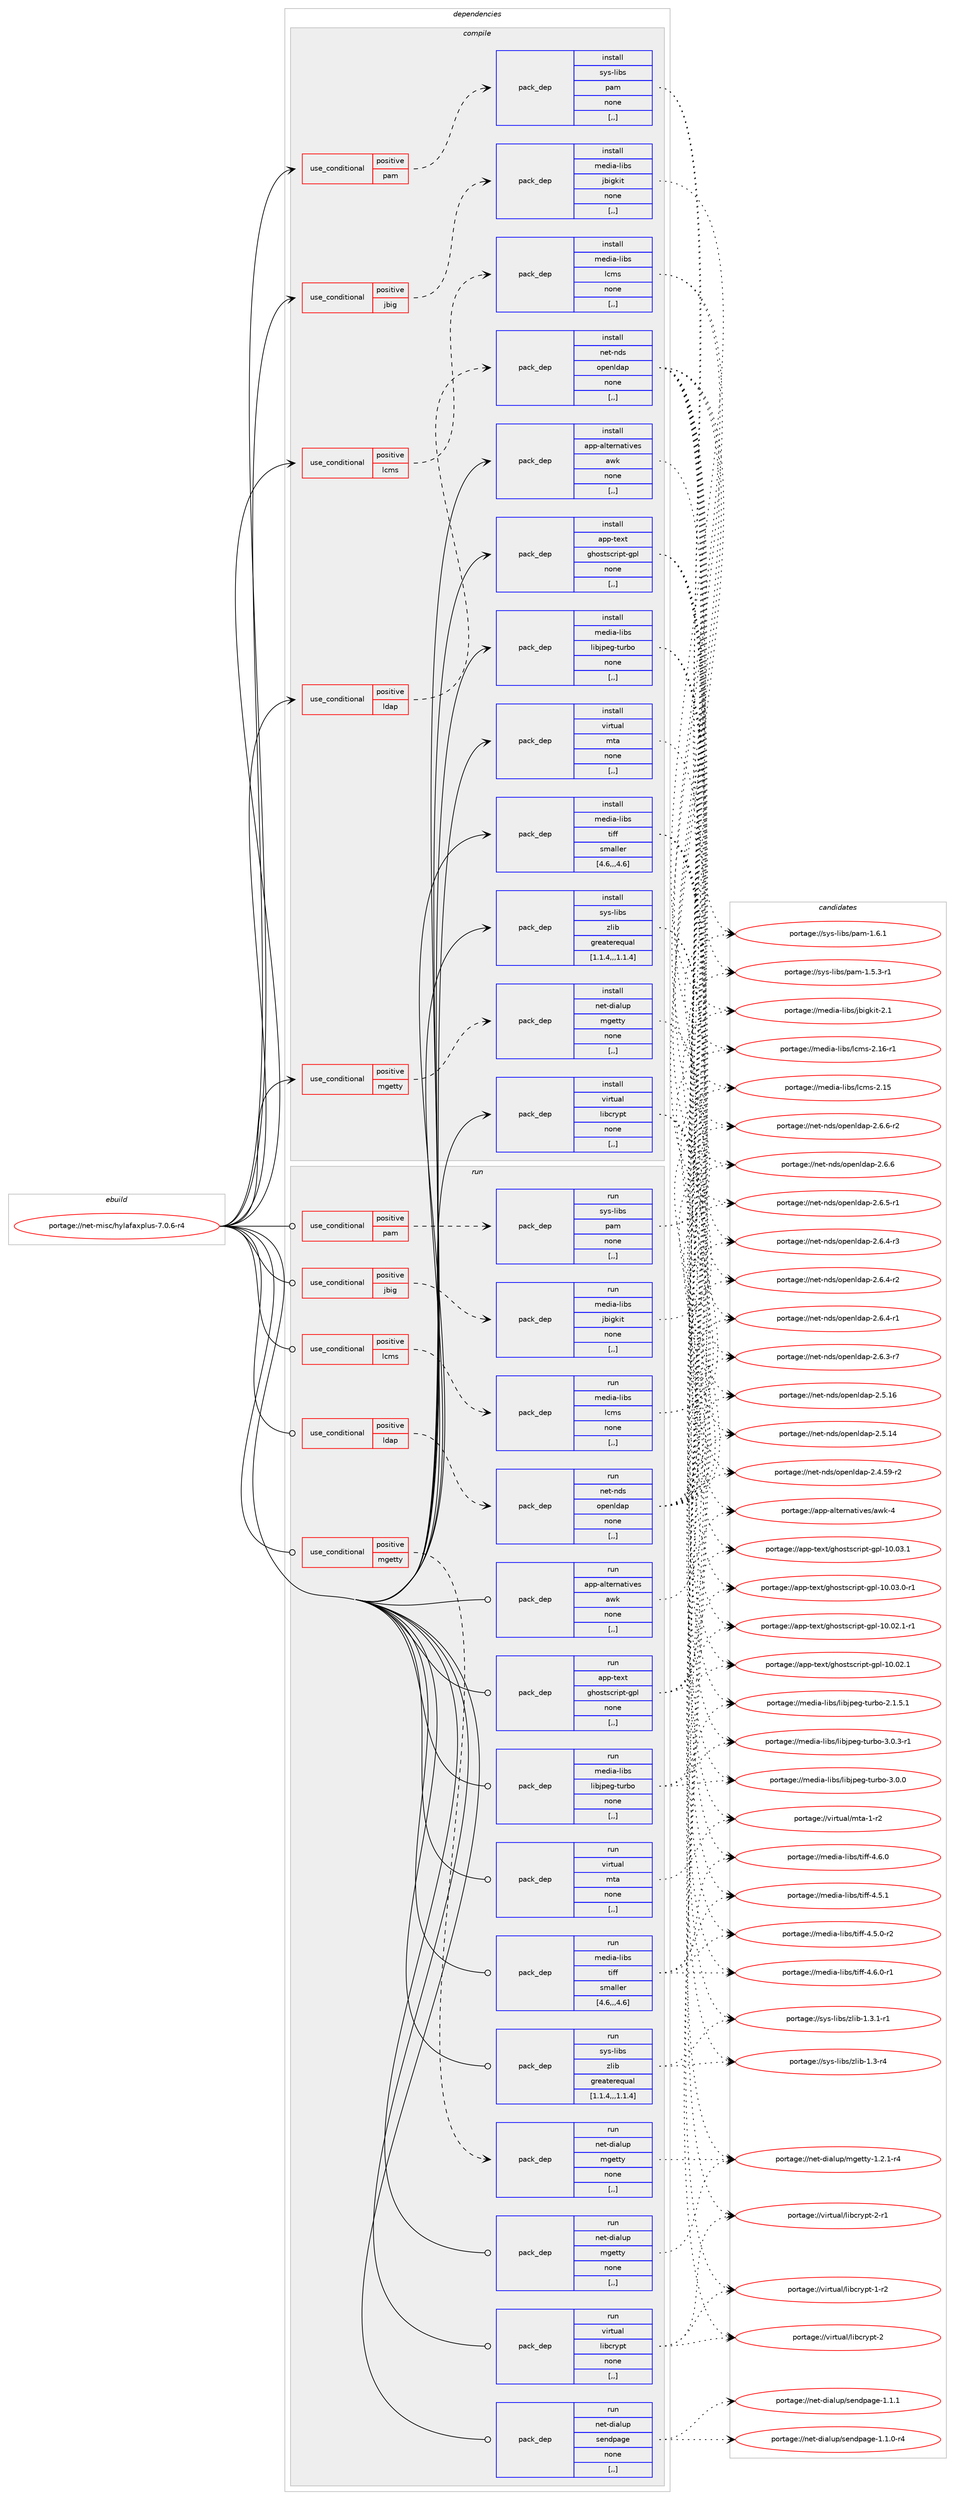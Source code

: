 digraph prolog {

# *************
# Graph options
# *************

newrank=true;
concentrate=true;
compound=true;
graph [rankdir=LR,fontname=Helvetica,fontsize=10,ranksep=1.5];#, ranksep=2.5, nodesep=0.2];
edge  [arrowhead=vee];
node  [fontname=Helvetica,fontsize=10];

# **********
# The ebuild
# **********

subgraph cluster_leftcol {
color=gray;
label=<<i>ebuild</i>>;
id [label="portage://net-misc/hylafaxplus-7.0.6-r4", color=red, width=4, href="../net-misc/hylafaxplus-7.0.6-r4.svg"];
}

# ****************
# The dependencies
# ****************

subgraph cluster_midcol {
color=gray;
label=<<i>dependencies</i>>;
subgraph cluster_compile {
fillcolor="#eeeeee";
style=filled;
label=<<i>compile</i>>;
subgraph cond97611 {
dependency370938 [label=<<TABLE BORDER="0" CELLBORDER="1" CELLSPACING="0" CELLPADDING="4"><TR><TD ROWSPAN="3" CELLPADDING="10">use_conditional</TD></TR><TR><TD>positive</TD></TR><TR><TD>jbig</TD></TR></TABLE>>, shape=none, color=red];
subgraph pack270665 {
dependency370939 [label=<<TABLE BORDER="0" CELLBORDER="1" CELLSPACING="0" CELLPADDING="4" WIDTH="220"><TR><TD ROWSPAN="6" CELLPADDING="30">pack_dep</TD></TR><TR><TD WIDTH="110">install</TD></TR><TR><TD>media-libs</TD></TR><TR><TD>jbigkit</TD></TR><TR><TD>none</TD></TR><TR><TD>[,,]</TD></TR></TABLE>>, shape=none, color=blue];
}
dependency370938:e -> dependency370939:w [weight=20,style="dashed",arrowhead="vee"];
}
id:e -> dependency370938:w [weight=20,style="solid",arrowhead="vee"];
subgraph cond97612 {
dependency370940 [label=<<TABLE BORDER="0" CELLBORDER="1" CELLSPACING="0" CELLPADDING="4"><TR><TD ROWSPAN="3" CELLPADDING="10">use_conditional</TD></TR><TR><TD>positive</TD></TR><TR><TD>lcms</TD></TR></TABLE>>, shape=none, color=red];
subgraph pack270666 {
dependency370941 [label=<<TABLE BORDER="0" CELLBORDER="1" CELLSPACING="0" CELLPADDING="4" WIDTH="220"><TR><TD ROWSPAN="6" CELLPADDING="30">pack_dep</TD></TR><TR><TD WIDTH="110">install</TD></TR><TR><TD>media-libs</TD></TR><TR><TD>lcms</TD></TR><TR><TD>none</TD></TR><TR><TD>[,,]</TD></TR></TABLE>>, shape=none, color=blue];
}
dependency370940:e -> dependency370941:w [weight=20,style="dashed",arrowhead="vee"];
}
id:e -> dependency370940:w [weight=20,style="solid",arrowhead="vee"];
subgraph cond97613 {
dependency370942 [label=<<TABLE BORDER="0" CELLBORDER="1" CELLSPACING="0" CELLPADDING="4"><TR><TD ROWSPAN="3" CELLPADDING="10">use_conditional</TD></TR><TR><TD>positive</TD></TR><TR><TD>ldap</TD></TR></TABLE>>, shape=none, color=red];
subgraph pack270667 {
dependency370943 [label=<<TABLE BORDER="0" CELLBORDER="1" CELLSPACING="0" CELLPADDING="4" WIDTH="220"><TR><TD ROWSPAN="6" CELLPADDING="30">pack_dep</TD></TR><TR><TD WIDTH="110">install</TD></TR><TR><TD>net-nds</TD></TR><TR><TD>openldap</TD></TR><TR><TD>none</TD></TR><TR><TD>[,,]</TD></TR></TABLE>>, shape=none, color=blue];
}
dependency370942:e -> dependency370943:w [weight=20,style="dashed",arrowhead="vee"];
}
id:e -> dependency370942:w [weight=20,style="solid",arrowhead="vee"];
subgraph cond97614 {
dependency370944 [label=<<TABLE BORDER="0" CELLBORDER="1" CELLSPACING="0" CELLPADDING="4"><TR><TD ROWSPAN="3" CELLPADDING="10">use_conditional</TD></TR><TR><TD>positive</TD></TR><TR><TD>mgetty</TD></TR></TABLE>>, shape=none, color=red];
subgraph pack270668 {
dependency370945 [label=<<TABLE BORDER="0" CELLBORDER="1" CELLSPACING="0" CELLPADDING="4" WIDTH="220"><TR><TD ROWSPAN="6" CELLPADDING="30">pack_dep</TD></TR><TR><TD WIDTH="110">install</TD></TR><TR><TD>net-dialup</TD></TR><TR><TD>mgetty</TD></TR><TR><TD>none</TD></TR><TR><TD>[,,]</TD></TR></TABLE>>, shape=none, color=blue];
}
dependency370944:e -> dependency370945:w [weight=20,style="dashed",arrowhead="vee"];
}
id:e -> dependency370944:w [weight=20,style="solid",arrowhead="vee"];
subgraph cond97615 {
dependency370946 [label=<<TABLE BORDER="0" CELLBORDER="1" CELLSPACING="0" CELLPADDING="4"><TR><TD ROWSPAN="3" CELLPADDING="10">use_conditional</TD></TR><TR><TD>positive</TD></TR><TR><TD>pam</TD></TR></TABLE>>, shape=none, color=red];
subgraph pack270669 {
dependency370947 [label=<<TABLE BORDER="0" CELLBORDER="1" CELLSPACING="0" CELLPADDING="4" WIDTH="220"><TR><TD ROWSPAN="6" CELLPADDING="30">pack_dep</TD></TR><TR><TD WIDTH="110">install</TD></TR><TR><TD>sys-libs</TD></TR><TR><TD>pam</TD></TR><TR><TD>none</TD></TR><TR><TD>[,,]</TD></TR></TABLE>>, shape=none, color=blue];
}
dependency370946:e -> dependency370947:w [weight=20,style="dashed",arrowhead="vee"];
}
id:e -> dependency370946:w [weight=20,style="solid",arrowhead="vee"];
subgraph pack270670 {
dependency370948 [label=<<TABLE BORDER="0" CELLBORDER="1" CELLSPACING="0" CELLPADDING="4" WIDTH="220"><TR><TD ROWSPAN="6" CELLPADDING="30">pack_dep</TD></TR><TR><TD WIDTH="110">install</TD></TR><TR><TD>app-alternatives</TD></TR><TR><TD>awk</TD></TR><TR><TD>none</TD></TR><TR><TD>[,,]</TD></TR></TABLE>>, shape=none, color=blue];
}
id:e -> dependency370948:w [weight=20,style="solid",arrowhead="vee"];
subgraph pack270671 {
dependency370949 [label=<<TABLE BORDER="0" CELLBORDER="1" CELLSPACING="0" CELLPADDING="4" WIDTH="220"><TR><TD ROWSPAN="6" CELLPADDING="30">pack_dep</TD></TR><TR><TD WIDTH="110">install</TD></TR><TR><TD>app-text</TD></TR><TR><TD>ghostscript-gpl</TD></TR><TR><TD>none</TD></TR><TR><TD>[,,]</TD></TR></TABLE>>, shape=none, color=blue];
}
id:e -> dependency370949:w [weight=20,style="solid",arrowhead="vee"];
subgraph pack270672 {
dependency370950 [label=<<TABLE BORDER="0" CELLBORDER="1" CELLSPACING="0" CELLPADDING="4" WIDTH="220"><TR><TD ROWSPAN="6" CELLPADDING="30">pack_dep</TD></TR><TR><TD WIDTH="110">install</TD></TR><TR><TD>media-libs</TD></TR><TR><TD>libjpeg-turbo</TD></TR><TR><TD>none</TD></TR><TR><TD>[,,]</TD></TR></TABLE>>, shape=none, color=blue];
}
id:e -> dependency370950:w [weight=20,style="solid",arrowhead="vee"];
subgraph pack270673 {
dependency370951 [label=<<TABLE BORDER="0" CELLBORDER="1" CELLSPACING="0" CELLPADDING="4" WIDTH="220"><TR><TD ROWSPAN="6" CELLPADDING="30">pack_dep</TD></TR><TR><TD WIDTH="110">install</TD></TR><TR><TD>media-libs</TD></TR><TR><TD>tiff</TD></TR><TR><TD>smaller</TD></TR><TR><TD>[4.6,,,4.6]</TD></TR></TABLE>>, shape=none, color=blue];
}
id:e -> dependency370951:w [weight=20,style="solid",arrowhead="vee"];
subgraph pack270674 {
dependency370952 [label=<<TABLE BORDER="0" CELLBORDER="1" CELLSPACING="0" CELLPADDING="4" WIDTH="220"><TR><TD ROWSPAN="6" CELLPADDING="30">pack_dep</TD></TR><TR><TD WIDTH="110">install</TD></TR><TR><TD>sys-libs</TD></TR><TR><TD>zlib</TD></TR><TR><TD>greaterequal</TD></TR><TR><TD>[1.1.4,,,1.1.4]</TD></TR></TABLE>>, shape=none, color=blue];
}
id:e -> dependency370952:w [weight=20,style="solid",arrowhead="vee"];
subgraph pack270675 {
dependency370953 [label=<<TABLE BORDER="0" CELLBORDER="1" CELLSPACING="0" CELLPADDING="4" WIDTH="220"><TR><TD ROWSPAN="6" CELLPADDING="30">pack_dep</TD></TR><TR><TD WIDTH="110">install</TD></TR><TR><TD>virtual</TD></TR><TR><TD>libcrypt</TD></TR><TR><TD>none</TD></TR><TR><TD>[,,]</TD></TR></TABLE>>, shape=none, color=blue];
}
id:e -> dependency370953:w [weight=20,style="solid",arrowhead="vee"];
subgraph pack270676 {
dependency370954 [label=<<TABLE BORDER="0" CELLBORDER="1" CELLSPACING="0" CELLPADDING="4" WIDTH="220"><TR><TD ROWSPAN="6" CELLPADDING="30">pack_dep</TD></TR><TR><TD WIDTH="110">install</TD></TR><TR><TD>virtual</TD></TR><TR><TD>mta</TD></TR><TR><TD>none</TD></TR><TR><TD>[,,]</TD></TR></TABLE>>, shape=none, color=blue];
}
id:e -> dependency370954:w [weight=20,style="solid",arrowhead="vee"];
}
subgraph cluster_compileandrun {
fillcolor="#eeeeee";
style=filled;
label=<<i>compile and run</i>>;
}
subgraph cluster_run {
fillcolor="#eeeeee";
style=filled;
label=<<i>run</i>>;
subgraph cond97616 {
dependency370955 [label=<<TABLE BORDER="0" CELLBORDER="1" CELLSPACING="0" CELLPADDING="4"><TR><TD ROWSPAN="3" CELLPADDING="10">use_conditional</TD></TR><TR><TD>positive</TD></TR><TR><TD>jbig</TD></TR></TABLE>>, shape=none, color=red];
subgraph pack270677 {
dependency370956 [label=<<TABLE BORDER="0" CELLBORDER="1" CELLSPACING="0" CELLPADDING="4" WIDTH="220"><TR><TD ROWSPAN="6" CELLPADDING="30">pack_dep</TD></TR><TR><TD WIDTH="110">run</TD></TR><TR><TD>media-libs</TD></TR><TR><TD>jbigkit</TD></TR><TR><TD>none</TD></TR><TR><TD>[,,]</TD></TR></TABLE>>, shape=none, color=blue];
}
dependency370955:e -> dependency370956:w [weight=20,style="dashed",arrowhead="vee"];
}
id:e -> dependency370955:w [weight=20,style="solid",arrowhead="odot"];
subgraph cond97617 {
dependency370957 [label=<<TABLE BORDER="0" CELLBORDER="1" CELLSPACING="0" CELLPADDING="4"><TR><TD ROWSPAN="3" CELLPADDING="10">use_conditional</TD></TR><TR><TD>positive</TD></TR><TR><TD>lcms</TD></TR></TABLE>>, shape=none, color=red];
subgraph pack270678 {
dependency370958 [label=<<TABLE BORDER="0" CELLBORDER="1" CELLSPACING="0" CELLPADDING="4" WIDTH="220"><TR><TD ROWSPAN="6" CELLPADDING="30">pack_dep</TD></TR><TR><TD WIDTH="110">run</TD></TR><TR><TD>media-libs</TD></TR><TR><TD>lcms</TD></TR><TR><TD>none</TD></TR><TR><TD>[,,]</TD></TR></TABLE>>, shape=none, color=blue];
}
dependency370957:e -> dependency370958:w [weight=20,style="dashed",arrowhead="vee"];
}
id:e -> dependency370957:w [weight=20,style="solid",arrowhead="odot"];
subgraph cond97618 {
dependency370959 [label=<<TABLE BORDER="0" CELLBORDER="1" CELLSPACING="0" CELLPADDING="4"><TR><TD ROWSPAN="3" CELLPADDING="10">use_conditional</TD></TR><TR><TD>positive</TD></TR><TR><TD>ldap</TD></TR></TABLE>>, shape=none, color=red];
subgraph pack270679 {
dependency370960 [label=<<TABLE BORDER="0" CELLBORDER="1" CELLSPACING="0" CELLPADDING="4" WIDTH="220"><TR><TD ROWSPAN="6" CELLPADDING="30">pack_dep</TD></TR><TR><TD WIDTH="110">run</TD></TR><TR><TD>net-nds</TD></TR><TR><TD>openldap</TD></TR><TR><TD>none</TD></TR><TR><TD>[,,]</TD></TR></TABLE>>, shape=none, color=blue];
}
dependency370959:e -> dependency370960:w [weight=20,style="dashed",arrowhead="vee"];
}
id:e -> dependency370959:w [weight=20,style="solid",arrowhead="odot"];
subgraph cond97619 {
dependency370961 [label=<<TABLE BORDER="0" CELLBORDER="1" CELLSPACING="0" CELLPADDING="4"><TR><TD ROWSPAN="3" CELLPADDING="10">use_conditional</TD></TR><TR><TD>positive</TD></TR><TR><TD>mgetty</TD></TR></TABLE>>, shape=none, color=red];
subgraph pack270680 {
dependency370962 [label=<<TABLE BORDER="0" CELLBORDER="1" CELLSPACING="0" CELLPADDING="4" WIDTH="220"><TR><TD ROWSPAN="6" CELLPADDING="30">pack_dep</TD></TR><TR><TD WIDTH="110">run</TD></TR><TR><TD>net-dialup</TD></TR><TR><TD>mgetty</TD></TR><TR><TD>none</TD></TR><TR><TD>[,,]</TD></TR></TABLE>>, shape=none, color=blue];
}
dependency370961:e -> dependency370962:w [weight=20,style="dashed",arrowhead="vee"];
}
id:e -> dependency370961:w [weight=20,style="solid",arrowhead="odot"];
subgraph cond97620 {
dependency370963 [label=<<TABLE BORDER="0" CELLBORDER="1" CELLSPACING="0" CELLPADDING="4"><TR><TD ROWSPAN="3" CELLPADDING="10">use_conditional</TD></TR><TR><TD>positive</TD></TR><TR><TD>pam</TD></TR></TABLE>>, shape=none, color=red];
subgraph pack270681 {
dependency370964 [label=<<TABLE BORDER="0" CELLBORDER="1" CELLSPACING="0" CELLPADDING="4" WIDTH="220"><TR><TD ROWSPAN="6" CELLPADDING="30">pack_dep</TD></TR><TR><TD WIDTH="110">run</TD></TR><TR><TD>sys-libs</TD></TR><TR><TD>pam</TD></TR><TR><TD>none</TD></TR><TR><TD>[,,]</TD></TR></TABLE>>, shape=none, color=blue];
}
dependency370963:e -> dependency370964:w [weight=20,style="dashed",arrowhead="vee"];
}
id:e -> dependency370963:w [weight=20,style="solid",arrowhead="odot"];
subgraph pack270682 {
dependency370965 [label=<<TABLE BORDER="0" CELLBORDER="1" CELLSPACING="0" CELLPADDING="4" WIDTH="220"><TR><TD ROWSPAN="6" CELLPADDING="30">pack_dep</TD></TR><TR><TD WIDTH="110">run</TD></TR><TR><TD>app-alternatives</TD></TR><TR><TD>awk</TD></TR><TR><TD>none</TD></TR><TR><TD>[,,]</TD></TR></TABLE>>, shape=none, color=blue];
}
id:e -> dependency370965:w [weight=20,style="solid",arrowhead="odot"];
subgraph pack270683 {
dependency370966 [label=<<TABLE BORDER="0" CELLBORDER="1" CELLSPACING="0" CELLPADDING="4" WIDTH="220"><TR><TD ROWSPAN="6" CELLPADDING="30">pack_dep</TD></TR><TR><TD WIDTH="110">run</TD></TR><TR><TD>app-text</TD></TR><TR><TD>ghostscript-gpl</TD></TR><TR><TD>none</TD></TR><TR><TD>[,,]</TD></TR></TABLE>>, shape=none, color=blue];
}
id:e -> dependency370966:w [weight=20,style="solid",arrowhead="odot"];
subgraph pack270684 {
dependency370967 [label=<<TABLE BORDER="0" CELLBORDER="1" CELLSPACING="0" CELLPADDING="4" WIDTH="220"><TR><TD ROWSPAN="6" CELLPADDING="30">pack_dep</TD></TR><TR><TD WIDTH="110">run</TD></TR><TR><TD>media-libs</TD></TR><TR><TD>libjpeg-turbo</TD></TR><TR><TD>none</TD></TR><TR><TD>[,,]</TD></TR></TABLE>>, shape=none, color=blue];
}
id:e -> dependency370967:w [weight=20,style="solid",arrowhead="odot"];
subgraph pack270685 {
dependency370968 [label=<<TABLE BORDER="0" CELLBORDER="1" CELLSPACING="0" CELLPADDING="4" WIDTH="220"><TR><TD ROWSPAN="6" CELLPADDING="30">pack_dep</TD></TR><TR><TD WIDTH="110">run</TD></TR><TR><TD>media-libs</TD></TR><TR><TD>tiff</TD></TR><TR><TD>smaller</TD></TR><TR><TD>[4.6,,,4.6]</TD></TR></TABLE>>, shape=none, color=blue];
}
id:e -> dependency370968:w [weight=20,style="solid",arrowhead="odot"];
subgraph pack270686 {
dependency370969 [label=<<TABLE BORDER="0" CELLBORDER="1" CELLSPACING="0" CELLPADDING="4" WIDTH="220"><TR><TD ROWSPAN="6" CELLPADDING="30">pack_dep</TD></TR><TR><TD WIDTH="110">run</TD></TR><TR><TD>sys-libs</TD></TR><TR><TD>zlib</TD></TR><TR><TD>greaterequal</TD></TR><TR><TD>[1.1.4,,,1.1.4]</TD></TR></TABLE>>, shape=none, color=blue];
}
id:e -> dependency370969:w [weight=20,style="solid",arrowhead="odot"];
subgraph pack270687 {
dependency370970 [label=<<TABLE BORDER="0" CELLBORDER="1" CELLSPACING="0" CELLPADDING="4" WIDTH="220"><TR><TD ROWSPAN="6" CELLPADDING="30">pack_dep</TD></TR><TR><TD WIDTH="110">run</TD></TR><TR><TD>virtual</TD></TR><TR><TD>libcrypt</TD></TR><TR><TD>none</TD></TR><TR><TD>[,,]</TD></TR></TABLE>>, shape=none, color=blue];
}
id:e -> dependency370970:w [weight=20,style="solid",arrowhead="odot"];
subgraph pack270688 {
dependency370971 [label=<<TABLE BORDER="0" CELLBORDER="1" CELLSPACING="0" CELLPADDING="4" WIDTH="220"><TR><TD ROWSPAN="6" CELLPADDING="30">pack_dep</TD></TR><TR><TD WIDTH="110">run</TD></TR><TR><TD>virtual</TD></TR><TR><TD>mta</TD></TR><TR><TD>none</TD></TR><TR><TD>[,,]</TD></TR></TABLE>>, shape=none, color=blue];
}
id:e -> dependency370971:w [weight=20,style="solid",arrowhead="odot"];
subgraph pack270689 {
dependency370972 [label=<<TABLE BORDER="0" CELLBORDER="1" CELLSPACING="0" CELLPADDING="4" WIDTH="220"><TR><TD ROWSPAN="6" CELLPADDING="30">pack_dep</TD></TR><TR><TD WIDTH="110">run</TD></TR><TR><TD>net-dialup</TD></TR><TR><TD>mgetty</TD></TR><TR><TD>none</TD></TR><TR><TD>[,,]</TD></TR></TABLE>>, shape=none, color=blue];
}
id:e -> dependency370972:w [weight=20,style="solid",arrowhead="odot"];
subgraph pack270690 {
dependency370973 [label=<<TABLE BORDER="0" CELLBORDER="1" CELLSPACING="0" CELLPADDING="4" WIDTH="220"><TR><TD ROWSPAN="6" CELLPADDING="30">pack_dep</TD></TR><TR><TD WIDTH="110">run</TD></TR><TR><TD>net-dialup</TD></TR><TR><TD>sendpage</TD></TR><TR><TD>none</TD></TR><TR><TD>[,,]</TD></TR></TABLE>>, shape=none, color=blue];
}
id:e -> dependency370973:w [weight=20,style="solid",arrowhead="odot"];
}
}

# **************
# The candidates
# **************

subgraph cluster_choices {
rank=same;
color=gray;
label=<<i>candidates</i>>;

subgraph choice270665 {
color=black;
nodesep=1;
choice109101100105974510810598115471069810510310710511645504649 [label="portage://media-libs/jbigkit-2.1", color=red, width=4,href="../media-libs/jbigkit-2.1.svg"];
dependency370939:e -> choice109101100105974510810598115471069810510310710511645504649:w [style=dotted,weight="100"];
}
subgraph choice270666 {
color=black;
nodesep=1;
choice109101100105974510810598115471089910911545504649544511449 [label="portage://media-libs/lcms-2.16-r1", color=red, width=4,href="../media-libs/lcms-2.16-r1.svg"];
choice10910110010597451081059811547108991091154550464953 [label="portage://media-libs/lcms-2.15", color=red, width=4,href="../media-libs/lcms-2.15.svg"];
dependency370941:e -> choice109101100105974510810598115471089910911545504649544511449:w [style=dotted,weight="100"];
dependency370941:e -> choice10910110010597451081059811547108991091154550464953:w [style=dotted,weight="100"];
}
subgraph choice270667 {
color=black;
nodesep=1;
choice1101011164511010011547111112101110108100971124550465446544511450 [label="portage://net-nds/openldap-2.6.6-r2", color=red, width=4,href="../net-nds/openldap-2.6.6-r2.svg"];
choice110101116451101001154711111210111010810097112455046544654 [label="portage://net-nds/openldap-2.6.6", color=red, width=4,href="../net-nds/openldap-2.6.6.svg"];
choice1101011164511010011547111112101110108100971124550465446534511449 [label="portage://net-nds/openldap-2.6.5-r1", color=red, width=4,href="../net-nds/openldap-2.6.5-r1.svg"];
choice1101011164511010011547111112101110108100971124550465446524511451 [label="portage://net-nds/openldap-2.6.4-r3", color=red, width=4,href="../net-nds/openldap-2.6.4-r3.svg"];
choice1101011164511010011547111112101110108100971124550465446524511450 [label="portage://net-nds/openldap-2.6.4-r2", color=red, width=4,href="../net-nds/openldap-2.6.4-r2.svg"];
choice1101011164511010011547111112101110108100971124550465446524511449 [label="portage://net-nds/openldap-2.6.4-r1", color=red, width=4,href="../net-nds/openldap-2.6.4-r1.svg"];
choice1101011164511010011547111112101110108100971124550465446514511455 [label="portage://net-nds/openldap-2.6.3-r7", color=red, width=4,href="../net-nds/openldap-2.6.3-r7.svg"];
choice11010111645110100115471111121011101081009711245504653464954 [label="portage://net-nds/openldap-2.5.16", color=red, width=4,href="../net-nds/openldap-2.5.16.svg"];
choice11010111645110100115471111121011101081009711245504653464952 [label="portage://net-nds/openldap-2.5.14", color=red, width=4,href="../net-nds/openldap-2.5.14.svg"];
choice110101116451101001154711111210111010810097112455046524653574511450 [label="portage://net-nds/openldap-2.4.59-r2", color=red, width=4,href="../net-nds/openldap-2.4.59-r2.svg"];
dependency370943:e -> choice1101011164511010011547111112101110108100971124550465446544511450:w [style=dotted,weight="100"];
dependency370943:e -> choice110101116451101001154711111210111010810097112455046544654:w [style=dotted,weight="100"];
dependency370943:e -> choice1101011164511010011547111112101110108100971124550465446534511449:w [style=dotted,weight="100"];
dependency370943:e -> choice1101011164511010011547111112101110108100971124550465446524511451:w [style=dotted,weight="100"];
dependency370943:e -> choice1101011164511010011547111112101110108100971124550465446524511450:w [style=dotted,weight="100"];
dependency370943:e -> choice1101011164511010011547111112101110108100971124550465446524511449:w [style=dotted,weight="100"];
dependency370943:e -> choice1101011164511010011547111112101110108100971124550465446514511455:w [style=dotted,weight="100"];
dependency370943:e -> choice11010111645110100115471111121011101081009711245504653464954:w [style=dotted,weight="100"];
dependency370943:e -> choice11010111645110100115471111121011101081009711245504653464952:w [style=dotted,weight="100"];
dependency370943:e -> choice110101116451101001154711111210111010810097112455046524653574511450:w [style=dotted,weight="100"];
}
subgraph choice270668 {
color=black;
nodesep=1;
choice1101011164510010597108117112471091031011161161214549465046494511452 [label="portage://net-dialup/mgetty-1.2.1-r4", color=red, width=4,href="../net-dialup/mgetty-1.2.1-r4.svg"];
dependency370945:e -> choice1101011164510010597108117112471091031011161161214549465046494511452:w [style=dotted,weight="100"];
}
subgraph choice270669 {
color=black;
nodesep=1;
choice11512111545108105981154711297109454946544649 [label="portage://sys-libs/pam-1.6.1", color=red, width=4,href="../sys-libs/pam-1.6.1.svg"];
choice115121115451081059811547112971094549465346514511449 [label="portage://sys-libs/pam-1.5.3-r1", color=red, width=4,href="../sys-libs/pam-1.5.3-r1.svg"];
dependency370947:e -> choice11512111545108105981154711297109454946544649:w [style=dotted,weight="100"];
dependency370947:e -> choice115121115451081059811547112971094549465346514511449:w [style=dotted,weight="100"];
}
subgraph choice270670 {
color=black;
nodesep=1;
choice9711211245971081161011141109711610511810111547971191074552 [label="portage://app-alternatives/awk-4", color=red, width=4,href="../app-alternatives/awk-4.svg"];
dependency370948:e -> choice9711211245971081161011141109711610511810111547971191074552:w [style=dotted,weight="100"];
}
subgraph choice270671 {
color=black;
nodesep=1;
choice97112112451161011201164710310411111511611599114105112116451031121084549484648514649 [label="portage://app-text/ghostscript-gpl-10.03.1", color=red, width=4,href="../app-text/ghostscript-gpl-10.03.1.svg"];
choice971121124511610112011647103104111115116115991141051121164510311210845494846485146484511449 [label="portage://app-text/ghostscript-gpl-10.03.0-r1", color=red, width=4,href="../app-text/ghostscript-gpl-10.03.0-r1.svg"];
choice971121124511610112011647103104111115116115991141051121164510311210845494846485046494511449 [label="portage://app-text/ghostscript-gpl-10.02.1-r1", color=red, width=4,href="../app-text/ghostscript-gpl-10.02.1-r1.svg"];
choice97112112451161011201164710310411111511611599114105112116451031121084549484648504649 [label="portage://app-text/ghostscript-gpl-10.02.1", color=red, width=4,href="../app-text/ghostscript-gpl-10.02.1.svg"];
dependency370949:e -> choice97112112451161011201164710310411111511611599114105112116451031121084549484648514649:w [style=dotted,weight="100"];
dependency370949:e -> choice971121124511610112011647103104111115116115991141051121164510311210845494846485146484511449:w [style=dotted,weight="100"];
dependency370949:e -> choice971121124511610112011647103104111115116115991141051121164510311210845494846485046494511449:w [style=dotted,weight="100"];
dependency370949:e -> choice97112112451161011201164710310411111511611599114105112116451031121084549484648504649:w [style=dotted,weight="100"];
}
subgraph choice270672 {
color=black;
nodesep=1;
choice109101100105974510810598115471081059810611210110345116117114981114551464846514511449 [label="portage://media-libs/libjpeg-turbo-3.0.3-r1", color=red, width=4,href="../media-libs/libjpeg-turbo-3.0.3-r1.svg"];
choice10910110010597451081059811547108105981061121011034511611711498111455146484648 [label="portage://media-libs/libjpeg-turbo-3.0.0", color=red, width=4,href="../media-libs/libjpeg-turbo-3.0.0.svg"];
choice109101100105974510810598115471081059810611210110345116117114981114550464946534649 [label="portage://media-libs/libjpeg-turbo-2.1.5.1", color=red, width=4,href="../media-libs/libjpeg-turbo-2.1.5.1.svg"];
dependency370950:e -> choice109101100105974510810598115471081059810611210110345116117114981114551464846514511449:w [style=dotted,weight="100"];
dependency370950:e -> choice10910110010597451081059811547108105981061121011034511611711498111455146484648:w [style=dotted,weight="100"];
dependency370950:e -> choice109101100105974510810598115471081059810611210110345116117114981114550464946534649:w [style=dotted,weight="100"];
}
subgraph choice270673 {
color=black;
nodesep=1;
choice109101100105974510810598115471161051021024552465446484511449 [label="portage://media-libs/tiff-4.6.0-r1", color=red, width=4,href="../media-libs/tiff-4.6.0-r1.svg"];
choice10910110010597451081059811547116105102102455246544648 [label="portage://media-libs/tiff-4.6.0", color=red, width=4,href="../media-libs/tiff-4.6.0.svg"];
choice10910110010597451081059811547116105102102455246534649 [label="portage://media-libs/tiff-4.5.1", color=red, width=4,href="../media-libs/tiff-4.5.1.svg"];
choice109101100105974510810598115471161051021024552465346484511450 [label="portage://media-libs/tiff-4.5.0-r2", color=red, width=4,href="../media-libs/tiff-4.5.0-r2.svg"];
dependency370951:e -> choice109101100105974510810598115471161051021024552465446484511449:w [style=dotted,weight="100"];
dependency370951:e -> choice10910110010597451081059811547116105102102455246544648:w [style=dotted,weight="100"];
dependency370951:e -> choice10910110010597451081059811547116105102102455246534649:w [style=dotted,weight="100"];
dependency370951:e -> choice109101100105974510810598115471161051021024552465346484511450:w [style=dotted,weight="100"];
}
subgraph choice270674 {
color=black;
nodesep=1;
choice115121115451081059811547122108105984549465146494511449 [label="portage://sys-libs/zlib-1.3.1-r1", color=red, width=4,href="../sys-libs/zlib-1.3.1-r1.svg"];
choice11512111545108105981154712210810598454946514511452 [label="portage://sys-libs/zlib-1.3-r4", color=red, width=4,href="../sys-libs/zlib-1.3-r4.svg"];
dependency370952:e -> choice115121115451081059811547122108105984549465146494511449:w [style=dotted,weight="100"];
dependency370952:e -> choice11512111545108105981154712210810598454946514511452:w [style=dotted,weight="100"];
}
subgraph choice270675 {
color=black;
nodesep=1;
choice1181051141161179710847108105989911412111211645504511449 [label="portage://virtual/libcrypt-2-r1", color=red, width=4,href="../virtual/libcrypt-2-r1.svg"];
choice118105114116117971084710810598991141211121164550 [label="portage://virtual/libcrypt-2", color=red, width=4,href="../virtual/libcrypt-2.svg"];
choice1181051141161179710847108105989911412111211645494511450 [label="portage://virtual/libcrypt-1-r2", color=red, width=4,href="../virtual/libcrypt-1-r2.svg"];
dependency370953:e -> choice1181051141161179710847108105989911412111211645504511449:w [style=dotted,weight="100"];
dependency370953:e -> choice118105114116117971084710810598991141211121164550:w [style=dotted,weight="100"];
dependency370953:e -> choice1181051141161179710847108105989911412111211645494511450:w [style=dotted,weight="100"];
}
subgraph choice270676 {
color=black;
nodesep=1;
choice11810511411611797108471091169745494511450 [label="portage://virtual/mta-1-r2", color=red, width=4,href="../virtual/mta-1-r2.svg"];
dependency370954:e -> choice11810511411611797108471091169745494511450:w [style=dotted,weight="100"];
}
subgraph choice270677 {
color=black;
nodesep=1;
choice109101100105974510810598115471069810510310710511645504649 [label="portage://media-libs/jbigkit-2.1", color=red, width=4,href="../media-libs/jbigkit-2.1.svg"];
dependency370956:e -> choice109101100105974510810598115471069810510310710511645504649:w [style=dotted,weight="100"];
}
subgraph choice270678 {
color=black;
nodesep=1;
choice109101100105974510810598115471089910911545504649544511449 [label="portage://media-libs/lcms-2.16-r1", color=red, width=4,href="../media-libs/lcms-2.16-r1.svg"];
choice10910110010597451081059811547108991091154550464953 [label="portage://media-libs/lcms-2.15", color=red, width=4,href="../media-libs/lcms-2.15.svg"];
dependency370958:e -> choice109101100105974510810598115471089910911545504649544511449:w [style=dotted,weight="100"];
dependency370958:e -> choice10910110010597451081059811547108991091154550464953:w [style=dotted,weight="100"];
}
subgraph choice270679 {
color=black;
nodesep=1;
choice1101011164511010011547111112101110108100971124550465446544511450 [label="portage://net-nds/openldap-2.6.6-r2", color=red, width=4,href="../net-nds/openldap-2.6.6-r2.svg"];
choice110101116451101001154711111210111010810097112455046544654 [label="portage://net-nds/openldap-2.6.6", color=red, width=4,href="../net-nds/openldap-2.6.6.svg"];
choice1101011164511010011547111112101110108100971124550465446534511449 [label="portage://net-nds/openldap-2.6.5-r1", color=red, width=4,href="../net-nds/openldap-2.6.5-r1.svg"];
choice1101011164511010011547111112101110108100971124550465446524511451 [label="portage://net-nds/openldap-2.6.4-r3", color=red, width=4,href="../net-nds/openldap-2.6.4-r3.svg"];
choice1101011164511010011547111112101110108100971124550465446524511450 [label="portage://net-nds/openldap-2.6.4-r2", color=red, width=4,href="../net-nds/openldap-2.6.4-r2.svg"];
choice1101011164511010011547111112101110108100971124550465446524511449 [label="portage://net-nds/openldap-2.6.4-r1", color=red, width=4,href="../net-nds/openldap-2.6.4-r1.svg"];
choice1101011164511010011547111112101110108100971124550465446514511455 [label="portage://net-nds/openldap-2.6.3-r7", color=red, width=4,href="../net-nds/openldap-2.6.3-r7.svg"];
choice11010111645110100115471111121011101081009711245504653464954 [label="portage://net-nds/openldap-2.5.16", color=red, width=4,href="../net-nds/openldap-2.5.16.svg"];
choice11010111645110100115471111121011101081009711245504653464952 [label="portage://net-nds/openldap-2.5.14", color=red, width=4,href="../net-nds/openldap-2.5.14.svg"];
choice110101116451101001154711111210111010810097112455046524653574511450 [label="portage://net-nds/openldap-2.4.59-r2", color=red, width=4,href="../net-nds/openldap-2.4.59-r2.svg"];
dependency370960:e -> choice1101011164511010011547111112101110108100971124550465446544511450:w [style=dotted,weight="100"];
dependency370960:e -> choice110101116451101001154711111210111010810097112455046544654:w [style=dotted,weight="100"];
dependency370960:e -> choice1101011164511010011547111112101110108100971124550465446534511449:w [style=dotted,weight="100"];
dependency370960:e -> choice1101011164511010011547111112101110108100971124550465446524511451:w [style=dotted,weight="100"];
dependency370960:e -> choice1101011164511010011547111112101110108100971124550465446524511450:w [style=dotted,weight="100"];
dependency370960:e -> choice1101011164511010011547111112101110108100971124550465446524511449:w [style=dotted,weight="100"];
dependency370960:e -> choice1101011164511010011547111112101110108100971124550465446514511455:w [style=dotted,weight="100"];
dependency370960:e -> choice11010111645110100115471111121011101081009711245504653464954:w [style=dotted,weight="100"];
dependency370960:e -> choice11010111645110100115471111121011101081009711245504653464952:w [style=dotted,weight="100"];
dependency370960:e -> choice110101116451101001154711111210111010810097112455046524653574511450:w [style=dotted,weight="100"];
}
subgraph choice270680 {
color=black;
nodesep=1;
choice1101011164510010597108117112471091031011161161214549465046494511452 [label="portage://net-dialup/mgetty-1.2.1-r4", color=red, width=4,href="../net-dialup/mgetty-1.2.1-r4.svg"];
dependency370962:e -> choice1101011164510010597108117112471091031011161161214549465046494511452:w [style=dotted,weight="100"];
}
subgraph choice270681 {
color=black;
nodesep=1;
choice11512111545108105981154711297109454946544649 [label="portage://sys-libs/pam-1.6.1", color=red, width=4,href="../sys-libs/pam-1.6.1.svg"];
choice115121115451081059811547112971094549465346514511449 [label="portage://sys-libs/pam-1.5.3-r1", color=red, width=4,href="../sys-libs/pam-1.5.3-r1.svg"];
dependency370964:e -> choice11512111545108105981154711297109454946544649:w [style=dotted,weight="100"];
dependency370964:e -> choice115121115451081059811547112971094549465346514511449:w [style=dotted,weight="100"];
}
subgraph choice270682 {
color=black;
nodesep=1;
choice9711211245971081161011141109711610511810111547971191074552 [label="portage://app-alternatives/awk-4", color=red, width=4,href="../app-alternatives/awk-4.svg"];
dependency370965:e -> choice9711211245971081161011141109711610511810111547971191074552:w [style=dotted,weight="100"];
}
subgraph choice270683 {
color=black;
nodesep=1;
choice97112112451161011201164710310411111511611599114105112116451031121084549484648514649 [label="portage://app-text/ghostscript-gpl-10.03.1", color=red, width=4,href="../app-text/ghostscript-gpl-10.03.1.svg"];
choice971121124511610112011647103104111115116115991141051121164510311210845494846485146484511449 [label="portage://app-text/ghostscript-gpl-10.03.0-r1", color=red, width=4,href="../app-text/ghostscript-gpl-10.03.0-r1.svg"];
choice971121124511610112011647103104111115116115991141051121164510311210845494846485046494511449 [label="portage://app-text/ghostscript-gpl-10.02.1-r1", color=red, width=4,href="../app-text/ghostscript-gpl-10.02.1-r1.svg"];
choice97112112451161011201164710310411111511611599114105112116451031121084549484648504649 [label="portage://app-text/ghostscript-gpl-10.02.1", color=red, width=4,href="../app-text/ghostscript-gpl-10.02.1.svg"];
dependency370966:e -> choice97112112451161011201164710310411111511611599114105112116451031121084549484648514649:w [style=dotted,weight="100"];
dependency370966:e -> choice971121124511610112011647103104111115116115991141051121164510311210845494846485146484511449:w [style=dotted,weight="100"];
dependency370966:e -> choice971121124511610112011647103104111115116115991141051121164510311210845494846485046494511449:w [style=dotted,weight="100"];
dependency370966:e -> choice97112112451161011201164710310411111511611599114105112116451031121084549484648504649:w [style=dotted,weight="100"];
}
subgraph choice270684 {
color=black;
nodesep=1;
choice109101100105974510810598115471081059810611210110345116117114981114551464846514511449 [label="portage://media-libs/libjpeg-turbo-3.0.3-r1", color=red, width=4,href="../media-libs/libjpeg-turbo-3.0.3-r1.svg"];
choice10910110010597451081059811547108105981061121011034511611711498111455146484648 [label="portage://media-libs/libjpeg-turbo-3.0.0", color=red, width=4,href="../media-libs/libjpeg-turbo-3.0.0.svg"];
choice109101100105974510810598115471081059810611210110345116117114981114550464946534649 [label="portage://media-libs/libjpeg-turbo-2.1.5.1", color=red, width=4,href="../media-libs/libjpeg-turbo-2.1.5.1.svg"];
dependency370967:e -> choice109101100105974510810598115471081059810611210110345116117114981114551464846514511449:w [style=dotted,weight="100"];
dependency370967:e -> choice10910110010597451081059811547108105981061121011034511611711498111455146484648:w [style=dotted,weight="100"];
dependency370967:e -> choice109101100105974510810598115471081059810611210110345116117114981114550464946534649:w [style=dotted,weight="100"];
}
subgraph choice270685 {
color=black;
nodesep=1;
choice109101100105974510810598115471161051021024552465446484511449 [label="portage://media-libs/tiff-4.6.0-r1", color=red, width=4,href="../media-libs/tiff-4.6.0-r1.svg"];
choice10910110010597451081059811547116105102102455246544648 [label="portage://media-libs/tiff-4.6.0", color=red, width=4,href="../media-libs/tiff-4.6.0.svg"];
choice10910110010597451081059811547116105102102455246534649 [label="portage://media-libs/tiff-4.5.1", color=red, width=4,href="../media-libs/tiff-4.5.1.svg"];
choice109101100105974510810598115471161051021024552465346484511450 [label="portage://media-libs/tiff-4.5.0-r2", color=red, width=4,href="../media-libs/tiff-4.5.0-r2.svg"];
dependency370968:e -> choice109101100105974510810598115471161051021024552465446484511449:w [style=dotted,weight="100"];
dependency370968:e -> choice10910110010597451081059811547116105102102455246544648:w [style=dotted,weight="100"];
dependency370968:e -> choice10910110010597451081059811547116105102102455246534649:w [style=dotted,weight="100"];
dependency370968:e -> choice109101100105974510810598115471161051021024552465346484511450:w [style=dotted,weight="100"];
}
subgraph choice270686 {
color=black;
nodesep=1;
choice115121115451081059811547122108105984549465146494511449 [label="portage://sys-libs/zlib-1.3.1-r1", color=red, width=4,href="../sys-libs/zlib-1.3.1-r1.svg"];
choice11512111545108105981154712210810598454946514511452 [label="portage://sys-libs/zlib-1.3-r4", color=red, width=4,href="../sys-libs/zlib-1.3-r4.svg"];
dependency370969:e -> choice115121115451081059811547122108105984549465146494511449:w [style=dotted,weight="100"];
dependency370969:e -> choice11512111545108105981154712210810598454946514511452:w [style=dotted,weight="100"];
}
subgraph choice270687 {
color=black;
nodesep=1;
choice1181051141161179710847108105989911412111211645504511449 [label="portage://virtual/libcrypt-2-r1", color=red, width=4,href="../virtual/libcrypt-2-r1.svg"];
choice118105114116117971084710810598991141211121164550 [label="portage://virtual/libcrypt-2", color=red, width=4,href="../virtual/libcrypt-2.svg"];
choice1181051141161179710847108105989911412111211645494511450 [label="portage://virtual/libcrypt-1-r2", color=red, width=4,href="../virtual/libcrypt-1-r2.svg"];
dependency370970:e -> choice1181051141161179710847108105989911412111211645504511449:w [style=dotted,weight="100"];
dependency370970:e -> choice118105114116117971084710810598991141211121164550:w [style=dotted,weight="100"];
dependency370970:e -> choice1181051141161179710847108105989911412111211645494511450:w [style=dotted,weight="100"];
}
subgraph choice270688 {
color=black;
nodesep=1;
choice11810511411611797108471091169745494511450 [label="portage://virtual/mta-1-r2", color=red, width=4,href="../virtual/mta-1-r2.svg"];
dependency370971:e -> choice11810511411611797108471091169745494511450:w [style=dotted,weight="100"];
}
subgraph choice270689 {
color=black;
nodesep=1;
choice1101011164510010597108117112471091031011161161214549465046494511452 [label="portage://net-dialup/mgetty-1.2.1-r4", color=red, width=4,href="../net-dialup/mgetty-1.2.1-r4.svg"];
dependency370972:e -> choice1101011164510010597108117112471091031011161161214549465046494511452:w [style=dotted,weight="100"];
}
subgraph choice270690 {
color=black;
nodesep=1;
choice11010111645100105971081171124711510111010011297103101454946494649 [label="portage://net-dialup/sendpage-1.1.1", color=red, width=4,href="../net-dialup/sendpage-1.1.1.svg"];
choice110101116451001059710811711247115101110100112971031014549464946484511452 [label="portage://net-dialup/sendpage-1.1.0-r4", color=red, width=4,href="../net-dialup/sendpage-1.1.0-r4.svg"];
dependency370973:e -> choice11010111645100105971081171124711510111010011297103101454946494649:w [style=dotted,weight="100"];
dependency370973:e -> choice110101116451001059710811711247115101110100112971031014549464946484511452:w [style=dotted,weight="100"];
}
}

}
